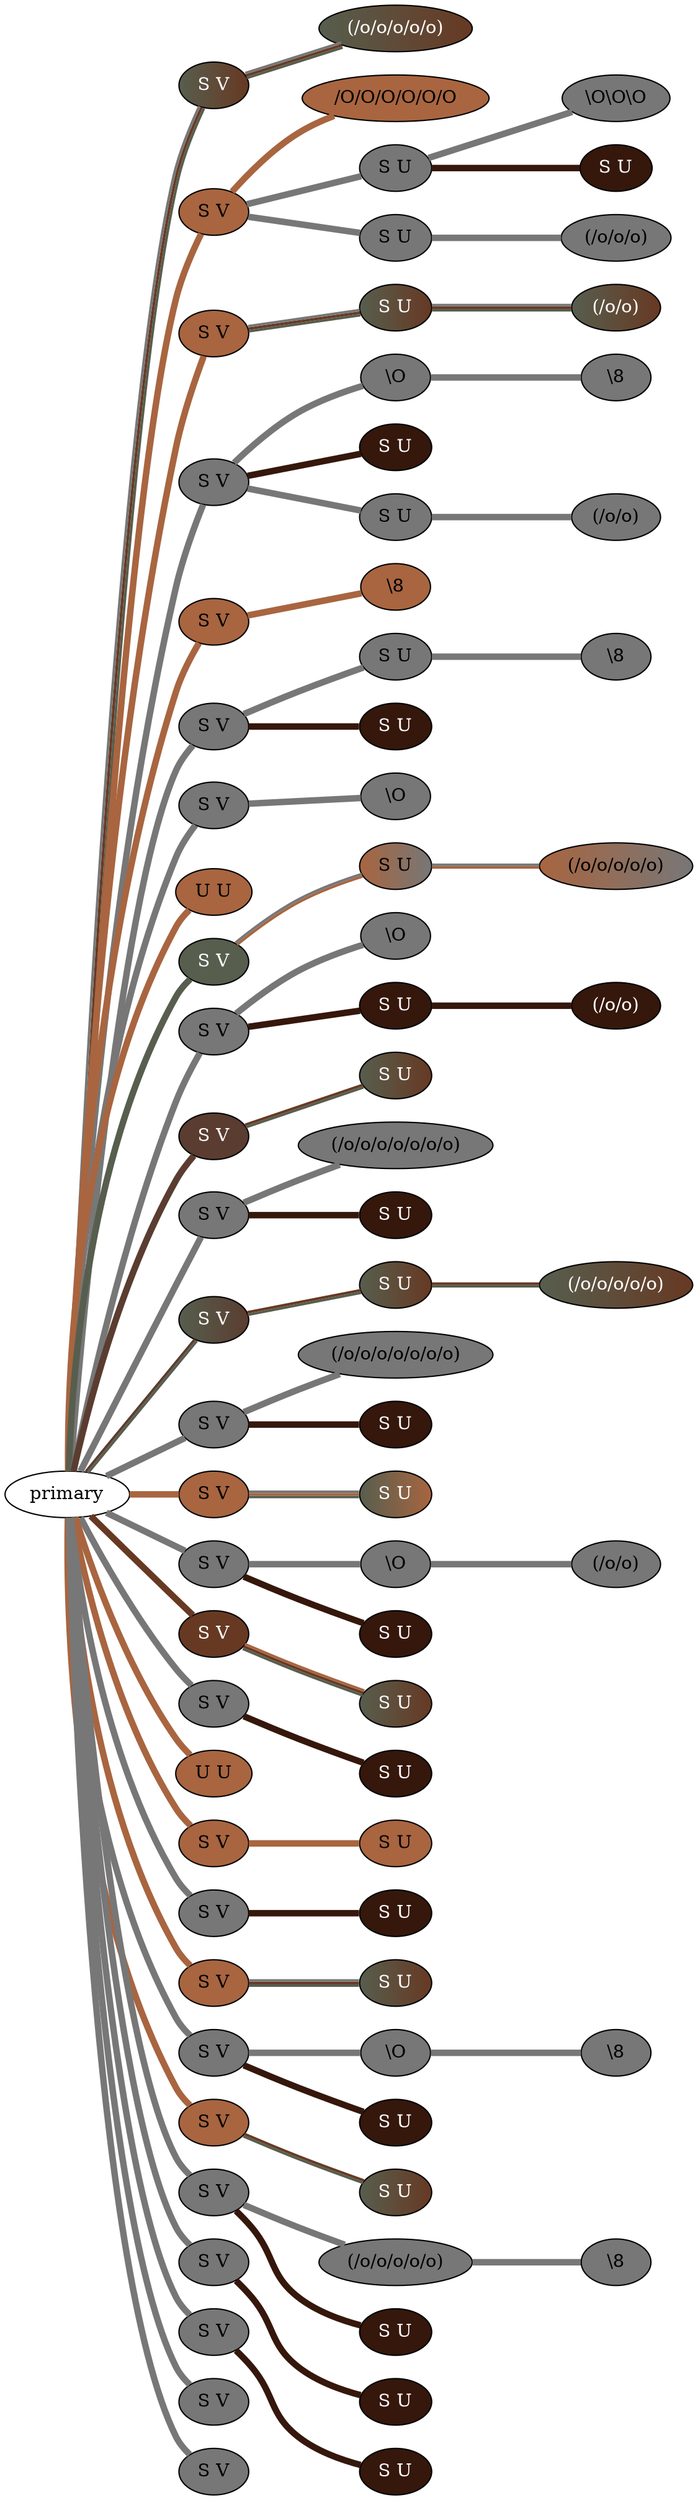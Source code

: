 graph {
 graph [rankdir=LR]
"1" [qtype="pendant_node", pendant_colors="#575E4E:#673923:#777777", pendant_ply="S", pendant_attach="V", pendant_length="52.5", label="S V", style=filled, fillcolor="#575E4E:#673923:#777777", fontcolor="#ffffff"]
"primary" -- "1" [qtype="pendant_link",penwidth=2,color="#575E4E:#673923:#777777"]
"1:0" [qtype="knot_node", knot_value="5", knot_type="L", knot_position="16.5", knot_spin="S", label="(/o/o/o/o/o)", style=filled, fillcolor="#575E4E:#673923:#777777" , fontcolor="#ffffff"]
"1" -- "1:0" [qtype="knot_link",penwidth=2,color="#575E4E:#673923:#777777"]
"2" [qtype="pendant_node", pendant_colors="#A86540", pendant_ply="S", pendant_attach="V", pendant_length="31.0", label="S V", style=filled, fillcolor="#A86540", fontcolor="#000000"]
"primary" -- "2" [qtype="pendant_link",penwidth=5,color="#A86540"]
"2:0" [qtype="knot_node", knot_value="6", knot_type="S", knot_position="17.0", knot_spin="S", label="/O/O/O/O/O/O", style=filled, fillcolor="#A86540" , fontcolor="#000000"]
"2" -- "2:0" [qtype="knot_link",penwidth=5,color="#A86540"]
"2s1" [qtype="pendant_node", pendant_colors="#777777", pendant_ply="S", pendant_attach="U", pendant_length="51.0", label="S U", style=filled, fillcolor="#777777", fontcolor="#000000"]
"2" -- "2s1" [qtype="pendant_link",penwidth=5,color="#777777"]
"2s1:0" [qtype="knot_node", knot_value="3", knot_type="S", knot_position="14.5", knot_spin="Z", label="\\O\\O\\O", style=filled, fillcolor="#777777" , fontcolor="#000000"]
"2s1" -- "2s1:0" [qtype="knot_link",penwidth=5,color="#777777"]
"2s1s1" [qtype="pendant_node", pendant_colors="#35170C", pendant_ply="S", pendant_attach="U", pendant_length="0.5", label="S U", style=filled, fillcolor="#35170C", fontcolor="#ffffff"]
"2s1" -- "2s1s1" [qtype="pendant_link",penwidth=5,color="#35170C"]
"2s2" [qtype="pendant_node", pendant_colors="#777777", pendant_ply="S", pendant_attach="U", pendant_length="37.5", label="S U", style=filled, fillcolor="#777777", fontcolor="#000000"]
"2" -- "2s2" [qtype="pendant_link",penwidth=5,color="#777777"]
"2s2:0" [qtype="knot_node", knot_value="3", knot_type="L", knot_position="22.5", knot_spin="S", label="(/o/o/o)", style=filled, fillcolor="#777777" , fontcolor="#000000"]
"2s2" -- "2s2:0" [qtype="knot_link",penwidth=5,color="#777777"]
"3" [qtype="pendant_node", pendant_colors="#A86540", pendant_ply="S", pendant_attach="V", pendant_length="0.5", label="S V", style=filled, fillcolor="#A86540", fontcolor="#000000"]
"primary" -- "3" [qtype="pendant_link",penwidth=5,color="#A86540"]
"3s1" [qtype="pendant_node", pendant_colors="#575E4E:#673923:#777777", pendant_ply="S", pendant_attach="U", pendant_length="54.0", label="S U", style=filled, fillcolor="#575E4E:#673923:#777777", fontcolor="#ffffff"]
"3" -- "3s1" [qtype="pendant_link",penwidth=2,color="#575E4E:#673923:#777777"]
"3s1:0" [qtype="knot_node", knot_value="2", knot_type="L", knot_position="17.0", knot_spin="S", label="(/o/o)", style=filled, fillcolor="#575E4E:#673923:#777777" , fontcolor="#ffffff"]
"3s1" -- "3s1:0" [qtype="knot_link",penwidth=2,color="#575E4E:#673923:#777777"]
"4" [qtype="pendant_node", pendant_colors="#777777", pendant_ply="S", pendant_attach="V", pendant_length="36.0", label="S V", style=filled, fillcolor="#777777", fontcolor="#000000"]
"primary" -- "4" [qtype="pendant_link",penwidth=5,color="#777777"]
"4:0" [qtype="knot_node", knot_value="1", knot_type="S", knot_position="14.0", knot_spin="Z", label="\\O", style=filled, fillcolor="#777777" , fontcolor="#000000"]
"4" -- "4:0" [qtype="knot_link",penwidth=5,color="#777777"]
"4:1" [qtype="knot_node", knot_value="1", knot_type="E", knot_position="21.0", knot_spin="Z", label="\\8", style=filled, fillcolor="#777777" , fontcolor="#000000"]
"4:0" -- "4:1" [qtype="knot_link",penwidth=5,color="#777777"]
"4s1" [qtype="pendant_node", pendant_colors="#35170C", pendant_ply="S", pendant_attach="U", pendant_length="2.0", label="S U", style=filled, fillcolor="#35170C", fontcolor="#ffffff"]
"4" -- "4s1" [qtype="pendant_link",penwidth=5,color="#35170C"]
"4s2" [qtype="pendant_node", pendant_colors="#777777", pendant_ply="S", pendant_attach="U", pendant_length="34.0", label="S U", style=filled, fillcolor="#777777", fontcolor="#000000"]
"4" -- "4s2" [qtype="pendant_link",penwidth=5,color="#777777"]
"4s2:0" [qtype="knot_node", knot_value="2", knot_type="L", knot_position="18.5", knot_spin="S", label="(/o/o)", style=filled, fillcolor="#777777" , fontcolor="#000000"]
"4s2" -- "4s2:0" [qtype="knot_link",penwidth=5,color="#777777"]
"5" [qtype="pendant_node", pendant_colors="#A86540", pendant_ply="S", pendant_attach="V", pendant_length="41.0", label="S V", style=filled, fillcolor="#A86540", fontcolor="#000000"]
"primary" -- "5" [qtype="pendant_link",penwidth=5,color="#A86540"]
"5:0" [qtype="knot_node", knot_value="1", knot_type="E", knot_position="22.5", knot_spin="Z", label="\\8", style=filled, fillcolor="#A86540" , fontcolor="#000000"]
"5" -- "5:0" [qtype="knot_link",penwidth=5,color="#A86540"]
"6" [qtype="pendant_node", pendant_colors="#777777", pendant_ply="S", pendant_attach="V", pendant_length="41.0", label="S V", style=filled, fillcolor="#777777", fontcolor="#000000"]
"primary" -- "6" [qtype="pendant_link",penwidth=5,color="#777777"]
"6s1" [qtype="pendant_node", pendant_colors="#777777", pendant_ply="S", pendant_attach="U", pendant_length="34.0", label="S U", style=filled, fillcolor="#777777", fontcolor="#000000"]
"6" -- "6s1" [qtype="pendant_link",penwidth=5,color="#777777"]
"6s1:0" [qtype="knot_node", knot_value="1", knot_type="E", knot_position="17.5", knot_spin="Z", label="\\8", style=filled, fillcolor="#777777" , fontcolor="#000000"]
"6s1" -- "6s1:0" [qtype="knot_link",penwidth=5,color="#777777"]
"6s2" [qtype="pendant_node", pendant_colors="#35170C", pendant_ply="S", pendant_attach="U", pendant_length="8.0", label="S U", style=filled, fillcolor="#35170C", fontcolor="#ffffff"]
"6" -- "6s2" [qtype="pendant_link",penwidth=5,color="#35170C"]
"7" [qtype="pendant_node", pendant_colors="#777777", pendant_ply="S", pendant_attach="V", pendant_length="35.0", label="S V", style=filled, fillcolor="#777777", fontcolor="#000000"]
"primary" -- "7" [qtype="pendant_link",penwidth=5,color="#777777"]
"7:0" [qtype="knot_node", knot_value="1", knot_type="S", knot_position="12.0", knot_spin="Z", label="\\O", style=filled, fillcolor="#777777" , fontcolor="#000000"]
"7" -- "7:0" [qtype="knot_link",penwidth=5,color="#777777"]
"8" [qtype="pendant_node", pendant_colors="#A86540", pendant_ply="U", pendant_attach="U", pendant_length="16.0", label="U U", style=filled, fillcolor="#A86540", fontcolor="#000000"]
"primary" -- "8" [qtype="pendant_link",penwidth=5,color="#A86540"]
"9" [qtype="pendant_node", pendant_colors="#575E4E", pendant_ply="S", pendant_attach="V", pendant_length="8.0", label="S V", style=filled, fillcolor="#575E4E", fontcolor="#ffffff"]
"primary" -- "9" [qtype="pendant_link",penwidth=5,color="#575E4E"]
"9s1" [qtype="pendant_node", pendant_colors="#A86540:#777777", pendant_ply="S", pendant_attach="U", pendant_length="42.5", label="S U", style=filled, fillcolor="#A86540:#777777", fontcolor="#000000"]
"9" -- "9s1" [qtype="pendant_link",penwidth=2,color="#A86540:#777777"]
"9s1:0" [qtype="knot_node", knot_value="5", knot_type="L", knot_position="16.0", knot_spin="S", label="(/o/o/o/o/o)", style=filled, fillcolor="#A86540:#777777" , fontcolor="#000000"]
"9s1" -- "9s1:0" [qtype="knot_link",penwidth=2,color="#A86540:#777777"]
"10" [qtype="pendant_node", pendant_colors="#777777", pendant_ply="S", pendant_attach="V", pendant_length="30.5", label="S V", style=filled, fillcolor="#777777", fontcolor="#000000"]
"primary" -- "10" [qtype="pendant_link",penwidth=5,color="#777777"]
"10:0" [qtype="knot_node", knot_value="1", knot_type="S", knot_position="15.0", knot_spin="Z", label="\\O", style=filled, fillcolor="#777777" , fontcolor="#000000"]
"10" -- "10:0" [qtype="knot_link",penwidth=5,color="#777777"]
"10s1" [qtype="pendant_node", pendant_colors="#35170C", pendant_ply="S", pendant_attach="U", pendant_length="26.0", label="S U", style=filled, fillcolor="#35170C", fontcolor="#ffffff"]
"10" -- "10s1" [qtype="pendant_link",penwidth=5,color="#35170C"]
"10s1:0" [qtype="knot_node", knot_value="2", knot_type="L", knot_position="21.0", knot_spin="S", label="(/o/o)", style=filled, fillcolor="#35170C" , fontcolor="#ffffff"]
"10s1" -- "10s1:0" [qtype="knot_link",penwidth=5,color="#35170C"]
"11" [qtype="pendant_node", pendant_colors="#5A3D30", pendant_ply="S", pendant_attach="V", pendant_length="10.0", label="S V", style=filled, fillcolor="#5A3D30", fontcolor="#ffffff"]
"primary" -- "11" [qtype="pendant_link",penwidth=5,color="#5A3D30"]
"11s1" [qtype="pendant_node", pendant_colors="#575E4E:#673923", pendant_ply="S", pendant_attach="U", pendant_length="60.5", label="S U", style=filled, fillcolor="#575E4E:#673923", fontcolor="#ffffff"]
"11" -- "11s1" [qtype="pendant_link",penwidth=2,color="#575E4E:#673923"]
"12" [qtype="pendant_node", pendant_colors="#777777", pendant_ply="S", pendant_attach="V", pendant_length="25.5", label="S V", style=filled, fillcolor="#777777", fontcolor="#000000"]
"primary" -- "12" [qtype="pendant_link",penwidth=5,color="#777777"]
"12:0" [qtype="knot_node", knot_value="7", knot_type="L", knot_position="18.0", knot_spin="S", label="(/o/o/o/o/o/o/o)", style=filled, fillcolor="#777777" , fontcolor="#000000"]
"12" -- "12:0" [qtype="knot_link",penwidth=5,color="#777777"]
"12s1" [qtype="pendant_node", pendant_colors="#35170C", pendant_ply="S", pendant_attach="U", pendant_length="5.0", label="S U", style=filled, fillcolor="#35170C", fontcolor="#ffffff"]
"12" -- "12s1" [qtype="pendant_link",penwidth=5,color="#35170C"]
"13" [qtype="pendant_node", pendant_colors="#575E4E:#5A3D30", pendant_ply="S", pendant_attach="V", pendant_length="5.5", label="S V", style=filled, fillcolor="#575E4E:#5A3D30", fontcolor="#ffffff"]
"primary" -- "13" [qtype="pendant_link",penwidth=2,color="#575E4E:#5A3D30"]
"13s1" [qtype="pendant_node", pendant_colors="#575E4E:#673923", pendant_ply="S", pendant_attach="U", pendant_length="47.0", label="S U", style=filled, fillcolor="#575E4E:#673923", fontcolor="#ffffff"]
"13" -- "13s1" [qtype="pendant_link",penwidth=2,color="#575E4E:#673923"]
"13s1:0" [qtype="knot_node", knot_value="5", knot_type="L", knot_position="15.5", knot_spin="S", label="(/o/o/o/o/o)", style=filled, fillcolor="#575E4E:#673923" , fontcolor="#ffffff"]
"13s1" -- "13s1:0" [qtype="knot_link",penwidth=2,color="#575E4E:#673923"]
"14" [qtype="pendant_node", pendant_colors="#777777", pendant_ply="S", pendant_attach="V", pendant_length="25.5", label="S V", style=filled, fillcolor="#777777", fontcolor="#000000"]
"primary" -- "14" [qtype="pendant_link",penwidth=5,color="#777777"]
"14:0" [qtype="knot_node", knot_value="7", knot_type="L", knot_position="17.0", knot_spin="S", label="(/o/o/o/o/o/o/o)", style=filled, fillcolor="#777777" , fontcolor="#000000"]
"14" -- "14:0" [qtype="knot_link",penwidth=5,color="#777777"]
"14s1" [qtype="pendant_node", pendant_colors="#35170C", pendant_ply="S", pendant_attach="U", pendant_length="45.0", label="S U", style=filled, fillcolor="#35170C", fontcolor="#ffffff"]
"14" -- "14s1" [qtype="pendant_link",penwidth=5,color="#35170C"]
"15" [qtype="pendant_node", pendant_colors="#A86540", pendant_ply="S", pendant_attach="V", pendant_length="16.0", label="S V", style=filled, fillcolor="#A86540", fontcolor="#000000"]
"primary" -- "15" [qtype="pendant_link",penwidth=5,color="#A86540"]
"15s1" [qtype="pendant_node", pendant_colors="#575E4E:#A86540:#777777", pendant_ply="S", pendant_attach="U", pendant_length="60.5", label="S U", style=filled, fillcolor="#575E4E:#A86540:#777777", fontcolor="#ffffff"]
"15" -- "15s1" [qtype="pendant_link",penwidth=2,color="#575E4E:#A86540:#777777"]
"16" [qtype="pendant_node", pendant_colors="#777777", pendant_ply="S", pendant_attach="V", pendant_length="29.0", label="S V", style=filled, fillcolor="#777777", fontcolor="#000000"]
"primary" -- "16" [qtype="pendant_link",penwidth=5,color="#777777"]
"16:0" [qtype="knot_node", knot_value="1", knot_type="S", knot_position="9.5", knot_spin="Z", label="\\O", style=filled, fillcolor="#777777" , fontcolor="#000000"]
"16" -- "16:0" [qtype="knot_link",penwidth=5,color="#777777"]
"16:1" [qtype="knot_node", knot_value="2", knot_type="L", knot_position="15.0", knot_spin="S", label="(/o/o)", style=filled, fillcolor="#777777" , fontcolor="#000000"]
"16:0" -- "16:1" [qtype="knot_link",penwidth=5,color="#777777"]
"16s1" [qtype="pendant_node", pendant_colors="#35170C", pendant_ply="S", pendant_attach="U", pendant_length="1.5", label="S U", style=filled, fillcolor="#35170C", fontcolor="#ffffff"]
"16" -- "16s1" [qtype="pendant_link",penwidth=5,color="#35170C"]
"17" [qtype="pendant_node", pendant_colors="#673923", pendant_ply="S", pendant_attach="V", pendant_length="47.5", label="S V", style=filled, fillcolor="#673923", fontcolor="#ffffff"]
"primary" -- "17" [qtype="pendant_link",penwidth=5,color="#673923"]
"17s1" [qtype="pendant_node", pendant_colors="#575E4E:#673923:#A86540", pendant_ply="S", pendant_attach="U", pendant_length="64.5", label="S U", style=filled, fillcolor="#575E4E:#673923:#A86540", fontcolor="#ffffff"]
"17" -- "17s1" [qtype="pendant_link",penwidth=2,color="#575E4E:#673923:#A86540"]
"18" [qtype="pendant_node", pendant_colors="#777777", pendant_ply="S", pendant_attach="V", pendant_length="31.5", label="S V", style=filled, fillcolor="#777777", fontcolor="#000000"]
"primary" -- "18" [qtype="pendant_link",penwidth=5,color="#777777"]
"18s1" [qtype="pendant_node", pendant_colors="#35170C", pendant_ply="S", pendant_attach="U", pendant_length="9.0", label="S U", style=filled, fillcolor="#35170C", fontcolor="#ffffff"]
"18" -- "18s1" [qtype="pendant_link",penwidth=5,color="#35170C"]
"M1" [qtype="pendant_node", pendant_colors="#A86540", pendant_ply="U", pendant_attach="U", pendant_length="", label="U U", style=filled, fillcolor="#A86540", fontcolor="#000000"]
"primary" -- "M1" [qtype="pendant_link",penwidth=5,color="#A86540"]
"19" [qtype="pendant_node", pendant_colors="#A86540", pendant_ply="S", pendant_attach="V", pendant_length="41.5", label="S V", style=filled, fillcolor="#A86540", fontcolor="#000000"]
"primary" -- "19" [qtype="pendant_link",penwidth=5,color="#A86540"]
"19s1" [qtype="pendant_node", pendant_colors="#A86540", pendant_ply="S", pendant_attach="U", pendant_length="2.5", label="S U", style=filled, fillcolor="#A86540", fontcolor="#000000"]
"19" -- "19s1" [qtype="pendant_link",penwidth=5,color="#A86540"]
"20" [qtype="pendant_node", pendant_colors="#777777", pendant_ply="S", pendant_attach="V", pendant_length="30.5", label="S V", style=filled, fillcolor="#777777", fontcolor="#000000"]
"primary" -- "20" [qtype="pendant_link",penwidth=5,color="#777777"]
"20s1" [qtype="pendant_node", pendant_colors="#35170C", pendant_ply="S", pendant_attach="U", pendant_length="2.0", label="S U", style=filled, fillcolor="#35170C", fontcolor="#ffffff"]
"20" -- "20s1" [qtype="pendant_link",penwidth=5,color="#35170C"]
"21" [qtype="pendant_node", pendant_colors="#A86540", pendant_ply="S", pendant_attach="V", pendant_length="34.5", label="S V", style=filled, fillcolor="#A86540", fontcolor="#000000"]
"primary" -- "21" [qtype="pendant_link",penwidth=5,color="#A86540"]
"21s1" [qtype="pendant_node", pendant_colors="#575E4E:#673923:#777777", pendant_ply="S", pendant_attach="U", pendant_length="29.0", label="S U", style=filled, fillcolor="#575E4E:#673923:#777777", fontcolor="#ffffff"]
"21" -- "21s1" [qtype="pendant_link",penwidth=2,color="#575E4E:#673923:#777777"]
"22" [qtype="pendant_node", pendant_colors="#777777", pendant_ply="S", pendant_attach="V", pendant_length="28.0", label="S V", style=filled, fillcolor="#777777", fontcolor="#000000"]
"primary" -- "22" [qtype="pendant_link",penwidth=5,color="#777777"]
"22:0" [qtype="knot_node", knot_value="1", knot_type="S", knot_position="10.0", knot_spin="Z", label="\\O", style=filled, fillcolor="#777777" , fontcolor="#000000"]
"22" -- "22:0" [qtype="knot_link",penwidth=5,color="#777777"]
"22:1" [qtype="knot_node", knot_value="1", knot_type="E", knot_position="15.5", knot_spin="Z", label="\\8", style=filled, fillcolor="#777777" , fontcolor="#000000"]
"22:0" -- "22:1" [qtype="knot_link",penwidth=5,color="#777777"]
"22s1" [qtype="pendant_node", pendant_colors="#35170C", pendant_ply="S", pendant_attach="U", pendant_length="1.5", label="S U", style=filled, fillcolor="#35170C", fontcolor="#ffffff"]
"22" -- "22s1" [qtype="pendant_link",penwidth=5,color="#35170C"]
"23" [qtype="pendant_node", pendant_colors="#A86540", pendant_ply="S", pendant_attach="V", pendant_length="39.0", label="S V", style=filled, fillcolor="#A86540", fontcolor="#000000"]
"primary" -- "23" [qtype="pendant_link",penwidth=5,color="#A86540"]
"23s1" [qtype="pendant_node", pendant_colors="#575E4E:#673923", pendant_ply="S", pendant_attach="U", pendant_length="47.5", label="S U", style=filled, fillcolor="#575E4E:#673923", fontcolor="#ffffff"]
"23" -- "23s1" [qtype="pendant_link",penwidth=2,color="#575E4E:#673923"]
"24" [qtype="pendant_node", pendant_colors="#777777", pendant_ply="S", pendant_attach="V", pendant_length="40.5", label="S V", style=filled, fillcolor="#777777", fontcolor="#000000"]
"primary" -- "24" [qtype="pendant_link",penwidth=5,color="#777777"]
"24:0" [qtype="knot_node", knot_value="5", knot_type="L", knot_position="16.5", knot_spin="S", label="(/o/o/o/o/o)", style=filled, fillcolor="#777777" , fontcolor="#000000"]
"24" -- "24:0" [qtype="knot_link",penwidth=5,color="#777777"]
"24:1" [qtype="knot_node", knot_value="1", knot_type="E", knot_position="18.5", knot_spin="Z", label="\\8", style=filled, fillcolor="#777777" , fontcolor="#000000"]
"24:0" -- "24:1" [qtype="knot_link",penwidth=5,color="#777777"]
"24s1" [qtype="pendant_node", pendant_colors="#35170C", pendant_ply="S", pendant_attach="U", pendant_length="1.5", label="S U", style=filled, fillcolor="#35170C", fontcolor="#ffffff"]
"24" -- "24s1" [qtype="pendant_link",penwidth=5,color="#35170C"]
"25" [qtype="pendant_node", pendant_colors="#777777", pendant_ply="S", pendant_attach="V", pendant_length="40.5", label="S V", style=filled, fillcolor="#777777", fontcolor="#000000"]
"primary" -- "25" [qtype="pendant_link",penwidth=5,color="#777777"]
"25s1" [qtype="pendant_node", pendant_colors="#35170C", pendant_ply="S", pendant_attach="U", pendant_length="4.5", label="S U", style=filled, fillcolor="#35170C", fontcolor="#ffffff"]
"25" -- "25s1" [qtype="pendant_link",penwidth=5,color="#35170C"]
"26" [qtype="pendant_node", pendant_colors="#777777", pendant_ply="S", pendant_attach="V", pendant_length="38.5", label="S V", style=filled, fillcolor="#777777", fontcolor="#000000"]
"primary" -- "26" [qtype="pendant_link",penwidth=5,color="#777777"]
"26s1" [qtype="pendant_node", pendant_colors="#35170C", pendant_ply="S", pendant_attach="U", pendant_length="6.5", label="S U", style=filled, fillcolor="#35170C", fontcolor="#ffffff"]
"26" -- "26s1" [qtype="pendant_link",penwidth=5,color="#35170C"]
"27" [qtype="pendant_node", pendant_colors="#777777", pendant_ply="S", pendant_attach="V", pendant_length="35.0", label="S V", style=filled, fillcolor="#777777", fontcolor="#000000"]
"primary" -- "27" [qtype="pendant_link",penwidth=5,color="#777777"]
"28" [qtype="pendant_node", pendant_colors="#777777", pendant_ply="S", pendant_attach="V", pendant_length="35.0", label="S V", style=filled, fillcolor="#777777", fontcolor="#000000"]
"primary" -- "28" [qtype="pendant_link",penwidth=5,color="#777777"]
}
